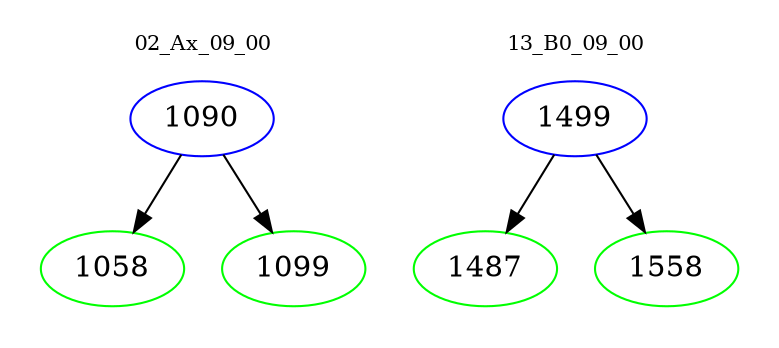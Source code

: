 digraph{
subgraph cluster_0 {
color = white
label = "02_Ax_09_00";
fontsize=10;
T0_1090 [label="1090", color="blue"]
T0_1090 -> T0_1058 [color="black"]
T0_1058 [label="1058", color="green"]
T0_1090 -> T0_1099 [color="black"]
T0_1099 [label="1099", color="green"]
}
subgraph cluster_1 {
color = white
label = "13_B0_09_00";
fontsize=10;
T1_1499 [label="1499", color="blue"]
T1_1499 -> T1_1487 [color="black"]
T1_1487 [label="1487", color="green"]
T1_1499 -> T1_1558 [color="black"]
T1_1558 [label="1558", color="green"]
}
}
